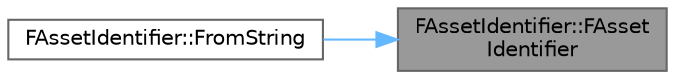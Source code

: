 digraph "FAssetIdentifier::FAssetIdentifier"
{
 // INTERACTIVE_SVG=YES
 // LATEX_PDF_SIZE
  bgcolor="transparent";
  edge [fontname=Helvetica,fontsize=10,labelfontname=Helvetica,labelfontsize=10];
  node [fontname=Helvetica,fontsize=10,shape=box,height=0.2,width=0.4];
  rankdir="RL";
  Node1 [id="Node000001",label="FAssetIdentifier::FAsset\lIdentifier",height=0.2,width=0.4,color="gray40", fillcolor="grey60", style="filled", fontcolor="black",tooltip=" "];
  Node1 -> Node2 [id="edge1_Node000001_Node000002",dir="back",color="steelblue1",style="solid",tooltip=" "];
  Node2 [id="Node000002",label="FAssetIdentifier::FromString",height=0.2,width=0.4,color="grey40", fillcolor="white", style="filled",URL="$da/d0e/structFAssetIdentifier.html#a7db8739a125abead448a340ce80a26b2",tooltip="Converts from Package.Object::Name format."];
}
